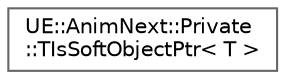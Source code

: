 digraph "Graphical Class Hierarchy"
{
 // INTERACTIVE_SVG=YES
 // LATEX_PDF_SIZE
  bgcolor="transparent";
  edge [fontname=Helvetica,fontsize=10,labelfontname=Helvetica,labelfontsize=10];
  node [fontname=Helvetica,fontsize=10,shape=box,height=0.2,width=0.4];
  rankdir="LR";
  Node0 [id="Node000000",label="UE::AnimNext::Private\l::TIsSoftObjectPtr\< T \>",height=0.2,width=0.4,color="grey40", fillcolor="white", style="filled",URL="$d6/dc3/structUE_1_1AnimNext_1_1Private_1_1TIsSoftObjectPtr.html",tooltip=" "];
}
